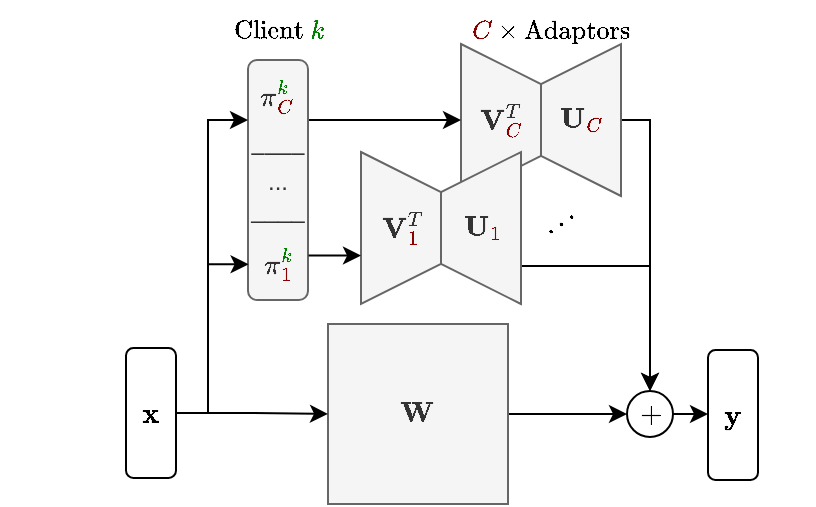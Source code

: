 <mxfile version="24.7.7">
  <diagram name="Page-1" id="AT_nqOS4zzcdeuS5JJ4l">
    <mxGraphModel dx="710" dy="473" grid="1" gridSize="10" guides="1" tooltips="1" connect="1" arrows="1" fold="1" page="1" pageScale="1" pageWidth="827" pageHeight="1169" math="1" shadow="0">
      <root>
        <mxCell id="0" />
        <mxCell id="1" parent="0" />
        <mxCell id="ytL0lNFW1p2HGi3SyrYe-4" value="$$\mathbf{V}_{\color{darkred}C}^T$$" style="shape=trapezoid;perimeter=trapezoidPerimeter;whiteSpace=wrap;html=1;fixedSize=1;rotation=0;direction=south;fillColor=#f5f5f5;strokeColor=#666666;fontColor=#333333;" parent="1" vertex="1">
          <mxGeometry x="390.5" y="90" width="40" height="76" as="geometry" />
        </mxCell>
        <mxCell id="er_bb7br4c2qhOnfUv4e-21" style="edgeStyle=orthogonalEdgeStyle;rounded=0;orthogonalLoop=1;jettySize=auto;html=1;exitX=0.5;exitY=1;exitDx=0;exitDy=0;" edge="1" parent="1" source="ytL0lNFW1p2HGi3SyrYe-5" target="ytL0lNFW1p2HGi3SyrYe-11">
          <mxGeometry relative="1" as="geometry">
            <Array as="points">
              <mxPoint x="485" y="128" />
            </Array>
          </mxGeometry>
        </mxCell>
        <mxCell id="ytL0lNFW1p2HGi3SyrYe-5" value="$$\mathbf{U}_{\color{darkred}C}$$" style="shape=trapezoid;perimeter=trapezoidPerimeter;whiteSpace=wrap;html=1;fixedSize=1;rotation=0;direction=north;fillColor=#f5f5f5;strokeColor=#666666;fontColor=#333333;" parent="1" vertex="1">
          <mxGeometry x="430.5" y="90" width="40" height="76" as="geometry" />
        </mxCell>
        <mxCell id="er_bb7br4c2qhOnfUv4e-19" style="edgeStyle=orthogonalEdgeStyle;rounded=0;orthogonalLoop=1;jettySize=auto;html=1;exitX=1;exitY=0.5;exitDx=0;exitDy=0;entryX=0;entryY=0.5;entryDx=0;entryDy=0;" edge="1" parent="1" source="ytL0lNFW1p2HGi3SyrYe-1" target="ytL0lNFW1p2HGi3SyrYe-11">
          <mxGeometry relative="1" as="geometry" />
        </mxCell>
        <mxCell id="ytL0lNFW1p2HGi3SyrYe-1" value="$$\mathbf{W}$$" style="whiteSpace=wrap;html=1;aspect=fixed;fillColor=#f5f5f5;strokeColor=#666666;fontColor=#333333;" parent="1" vertex="1">
          <mxGeometry x="324" y="230" width="90" height="90" as="geometry" />
        </mxCell>
        <mxCell id="ytL0lNFW1p2HGi3SyrYe-2" value="$$\mathbf{V}_{\color{darkred}1}^T$$" style="shape=trapezoid;perimeter=trapezoidPerimeter;whiteSpace=wrap;html=1;fixedSize=1;rotation=0;direction=south;fillColor=#f5f5f5;strokeColor=#666666;fontColor=#333333;" parent="1" vertex="1">
          <mxGeometry x="340.5" y="144" width="40" height="76" as="geometry" />
        </mxCell>
        <mxCell id="er_bb7br4c2qhOnfUv4e-15" style="edgeStyle=orthogonalEdgeStyle;rounded=0;orthogonalLoop=1;jettySize=auto;html=1;exitX=0.25;exitY=1;exitDx=0;exitDy=0;entryX=0.5;entryY=0;entryDx=0;entryDy=0;" edge="1" parent="1" source="ytL0lNFW1p2HGi3SyrYe-3" target="ytL0lNFW1p2HGi3SyrYe-11">
          <mxGeometry relative="1" as="geometry" />
        </mxCell>
        <mxCell id="ytL0lNFW1p2HGi3SyrYe-3" value="$$\mathbf{U}_{\color{darkred}1}$$" style="shape=trapezoid;perimeter=trapezoidPerimeter;whiteSpace=wrap;html=1;fixedSize=1;rotation=0;direction=north;fillColor=#f5f5f5;strokeColor=#666666;fontColor=#333333;" parent="1" vertex="1">
          <mxGeometry x="380.5" y="144" width="40" height="76" as="geometry" />
        </mxCell>
        <mxCell id="er_bb7br4c2qhOnfUv4e-6" style="edgeStyle=orthogonalEdgeStyle;rounded=0;orthogonalLoop=1;jettySize=auto;html=1;exitX=0.25;exitY=0;exitDx=0;exitDy=0;entryX=0.5;entryY=1;entryDx=0;entryDy=0;" edge="1" parent="1" source="ytL0lNFW1p2HGi3SyrYe-6" target="ytL0lNFW1p2HGi3SyrYe-4">
          <mxGeometry relative="1" as="geometry" />
        </mxCell>
        <mxCell id="ytL0lNFW1p2HGi3SyrYe-6" value="$$\mathbf{\pi}^{\color{green}k}_{\color{darkred}C}$$&lt;div&gt;––––&lt;div&gt;&lt;div&gt;...&lt;/div&gt;&lt;div&gt;____&lt;br&gt;&lt;/div&gt;&lt;div&gt;$$\mathbf{\pi}^{\color{green}k}_{\color{darkred}1}$$&lt;/div&gt;&lt;/div&gt;&lt;/div&gt;" style="rounded=1;whiteSpace=wrap;html=1;direction=south;fillColor=#f5f5f5;strokeColor=#666666;fontColor=#333333;" parent="1" vertex="1">
          <mxGeometry x="284" y="98" width="30" height="120" as="geometry" />
        </mxCell>
        <mxCell id="ytL0lNFW1p2HGi3SyrYe-12" style="edgeStyle=orthogonalEdgeStyle;rounded=0;orthogonalLoop=1;jettySize=auto;html=1;exitX=0.5;exitY=0;exitDx=0;exitDy=0;entryX=0;entryY=0.5;entryDx=0;entryDy=0;" parent="1" source="er_bb7br4c2qhOnfUv4e-10" target="ytL0lNFW1p2HGi3SyrYe-1" edge="1">
          <mxGeometry relative="1" as="geometry">
            <mxPoint x="236" y="275" as="sourcePoint" />
          </mxGeometry>
        </mxCell>
        <mxCell id="er_bb7br4c2qhOnfUv4e-2" style="edgeStyle=orthogonalEdgeStyle;rounded=0;orthogonalLoop=1;jettySize=auto;html=1;exitX=0.5;exitY=0;exitDx=0;exitDy=0;entryX=0.25;entryY=1;entryDx=0;entryDy=0;" edge="1" parent="1" source="er_bb7br4c2qhOnfUv4e-10" target="ytL0lNFW1p2HGi3SyrYe-6">
          <mxGeometry relative="1" as="geometry">
            <mxPoint x="236" y="275" as="sourcePoint" />
            <Array as="points">
              <mxPoint x="264" y="274" />
              <mxPoint x="264" y="128" />
            </Array>
          </mxGeometry>
        </mxCell>
        <mxCell id="er_bb7br4c2qhOnfUv4e-20" style="edgeStyle=orthogonalEdgeStyle;rounded=0;orthogonalLoop=1;jettySize=auto;html=1;exitX=1;exitY=0.5;exitDx=0;exitDy=0;entryX=0.5;entryY=1;entryDx=0;entryDy=0;" edge="1" parent="1" source="ytL0lNFW1p2HGi3SyrYe-11" target="er_bb7br4c2qhOnfUv4e-11">
          <mxGeometry relative="1" as="geometry" />
        </mxCell>
        <mxCell id="ytL0lNFW1p2HGi3SyrYe-11" value="$$+$$" style="ellipse;whiteSpace=wrap;html=1;aspect=fixed;verticalAlign=middle;align=center;" parent="1" vertex="1">
          <mxGeometry x="473.5" y="263.5" width="23" height="23" as="geometry" />
        </mxCell>
        <mxCell id="ytL0lNFW1p2HGi3SyrYe-26" value="$$\text{Client } {\color{green}k}$$" style="text;html=1;align=center;verticalAlign=middle;resizable=0;points=[];autosize=1;strokeColor=none;fillColor=none;fontSize=11;" parent="1" vertex="1">
          <mxGeometry x="204" y="68" width="190" height="30" as="geometry" />
        </mxCell>
        <mxCell id="ytL0lNFW1p2HGi3SyrYe-27" value="$${\color{darkred} C} \times \text{Adaptors}$$" style="text;html=1;align=center;verticalAlign=middle;resizable=0;points=[];autosize=1;strokeColor=none;fillColor=none;fontSize=11;" parent="1" vertex="1">
          <mxGeometry x="310" y="68" width="250" height="30" as="geometry" />
        </mxCell>
        <mxCell id="er_bb7br4c2qhOnfUv4e-5" style="edgeStyle=orthogonalEdgeStyle;rounded=0;orthogonalLoop=1;jettySize=auto;html=1;exitX=0.865;exitY=-0.01;exitDx=0;exitDy=0;entryX=0.75;entryY=1;entryDx=0;entryDy=0;exitPerimeter=0;" edge="1" parent="1">
          <mxGeometry relative="1" as="geometry">
            <mxPoint x="314.3" y="195.8" as="sourcePoint" />
            <mxPoint x="340.5" y="195" as="targetPoint" />
          </mxGeometry>
        </mxCell>
        <mxCell id="er_bb7br4c2qhOnfUv4e-10" value="$$\mathbf{x}$$" style="rounded=1;whiteSpace=wrap;html=1;rotation=0;direction=south;" vertex="1" parent="1">
          <mxGeometry x="223" y="242" width="25" height="65" as="geometry" />
        </mxCell>
        <mxCell id="er_bb7br4c2qhOnfUv4e-11" value="$$\mathbf{y}$$" style="rounded=1;whiteSpace=wrap;html=1;rotation=0;direction=south;" vertex="1" parent="1">
          <mxGeometry x="514" y="243" width="25" height="65" as="geometry" />
        </mxCell>
        <mxCell id="er_bb7br4c2qhOnfUv4e-16" value="$$\cdots$$" style="text;html=1;align=center;verticalAlign=middle;resizable=0;points=[];autosize=1;strokeColor=none;fillColor=none;rotation=-35;" vertex="1" parent="1">
          <mxGeometry x="399.5" y="165" width="80" height="30" as="geometry" />
        </mxCell>
        <mxCell id="er_bb7br4c2qhOnfUv4e-22" style="edgeStyle=orthogonalEdgeStyle;rounded=0;orthogonalLoop=1;jettySize=auto;html=1;exitX=0.5;exitY=0;exitDx=0;exitDy=0;entryX=0.851;entryY=0.99;entryDx=0;entryDy=0;entryPerimeter=0;" edge="1" parent="1" source="er_bb7br4c2qhOnfUv4e-10" target="ytL0lNFW1p2HGi3SyrYe-6">
          <mxGeometry relative="1" as="geometry">
            <Array as="points">
              <mxPoint x="264" y="274" />
              <mxPoint x="264" y="200" />
            </Array>
          </mxGeometry>
        </mxCell>
      </root>
    </mxGraphModel>
  </diagram>
</mxfile>

